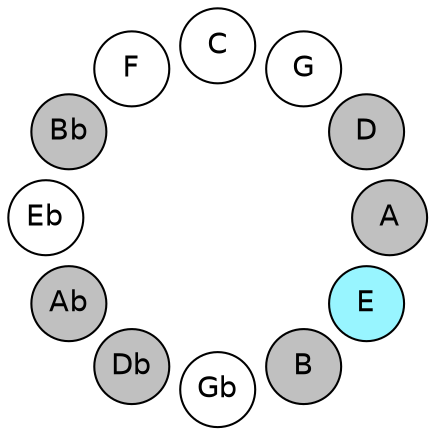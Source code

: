 
graph {

layout = circo;
mindist = .1

node [shape = circle, fontname = Helvetica, margin = 0, style = filled]
edge [style=invis]

subgraph 1 {
	E -- B -- Gb -- Db -- Ab -- Eb -- Bb -- F -- C -- G -- D -- A -- E
}

E [fillcolor = cadetblue1];
B [fillcolor = gray];
Gb [fillcolor = white];
Db [fillcolor = gray];
Ab [fillcolor = gray];
Eb [fillcolor = white];
Bb [fillcolor = gray];
F [fillcolor = white];
C [fillcolor = white];
G [fillcolor = white];
D [fillcolor = gray];
A [fillcolor = gray];
}
